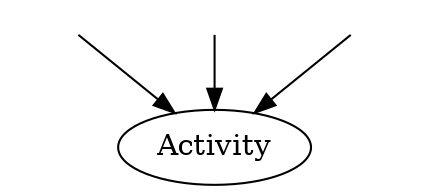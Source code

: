 digraph join {
    // dummy sources as support for edges, make invisible and height 0
    a [style=invis height=0 fontsize=0]
    b [style=invis height=0 fontsize=0]
    c [style=invis height=0 fontsize=0]

    a -> Activity
    b -> Activity
    c -> Activity
}
